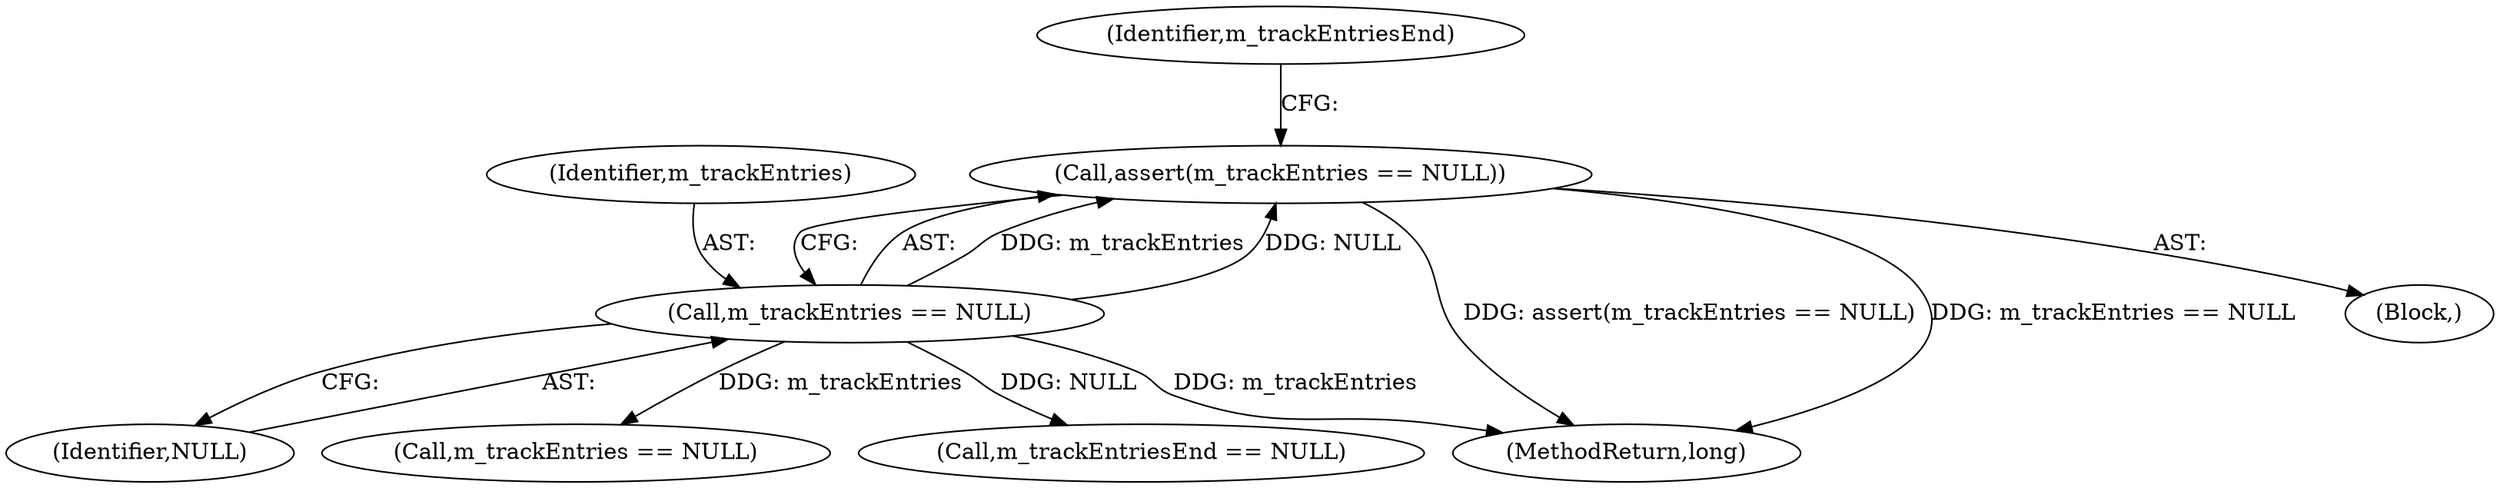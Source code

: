 digraph "0_Android_cc274e2abe8b2a6698a5c47d8aa4bb45f1f9538d_43@API" {
"1000112" [label="(Call,assert(m_trackEntries == NULL))"];
"1000113" [label="(Call,m_trackEntries == NULL)"];
"1000118" [label="(Identifier,m_trackEntriesEnd)"];
"1000114" [label="(Identifier,m_trackEntries)"];
"1000113" [label="(Call,m_trackEntries == NULL)"];
"1000292" [label="(MethodReturn,long)"];
"1000111" [label="(Block,)"];
"1000112" [label="(Call,assert(m_trackEntries == NULL))"];
"1000115" [label="(Identifier,NULL)"];
"1000190" [label="(Call,m_trackEntries == NULL)"];
"1000117" [label="(Call,m_trackEntriesEnd == NULL)"];
"1000112" -> "1000111"  [label="AST: "];
"1000112" -> "1000113"  [label="CFG: "];
"1000113" -> "1000112"  [label="AST: "];
"1000118" -> "1000112"  [label="CFG: "];
"1000112" -> "1000292"  [label="DDG: assert(m_trackEntries == NULL)"];
"1000112" -> "1000292"  [label="DDG: m_trackEntries == NULL"];
"1000113" -> "1000112"  [label="DDG: m_trackEntries"];
"1000113" -> "1000112"  [label="DDG: NULL"];
"1000113" -> "1000115"  [label="CFG: "];
"1000114" -> "1000113"  [label="AST: "];
"1000115" -> "1000113"  [label="AST: "];
"1000113" -> "1000292"  [label="DDG: m_trackEntries"];
"1000113" -> "1000117"  [label="DDG: NULL"];
"1000113" -> "1000190"  [label="DDG: m_trackEntries"];
}
